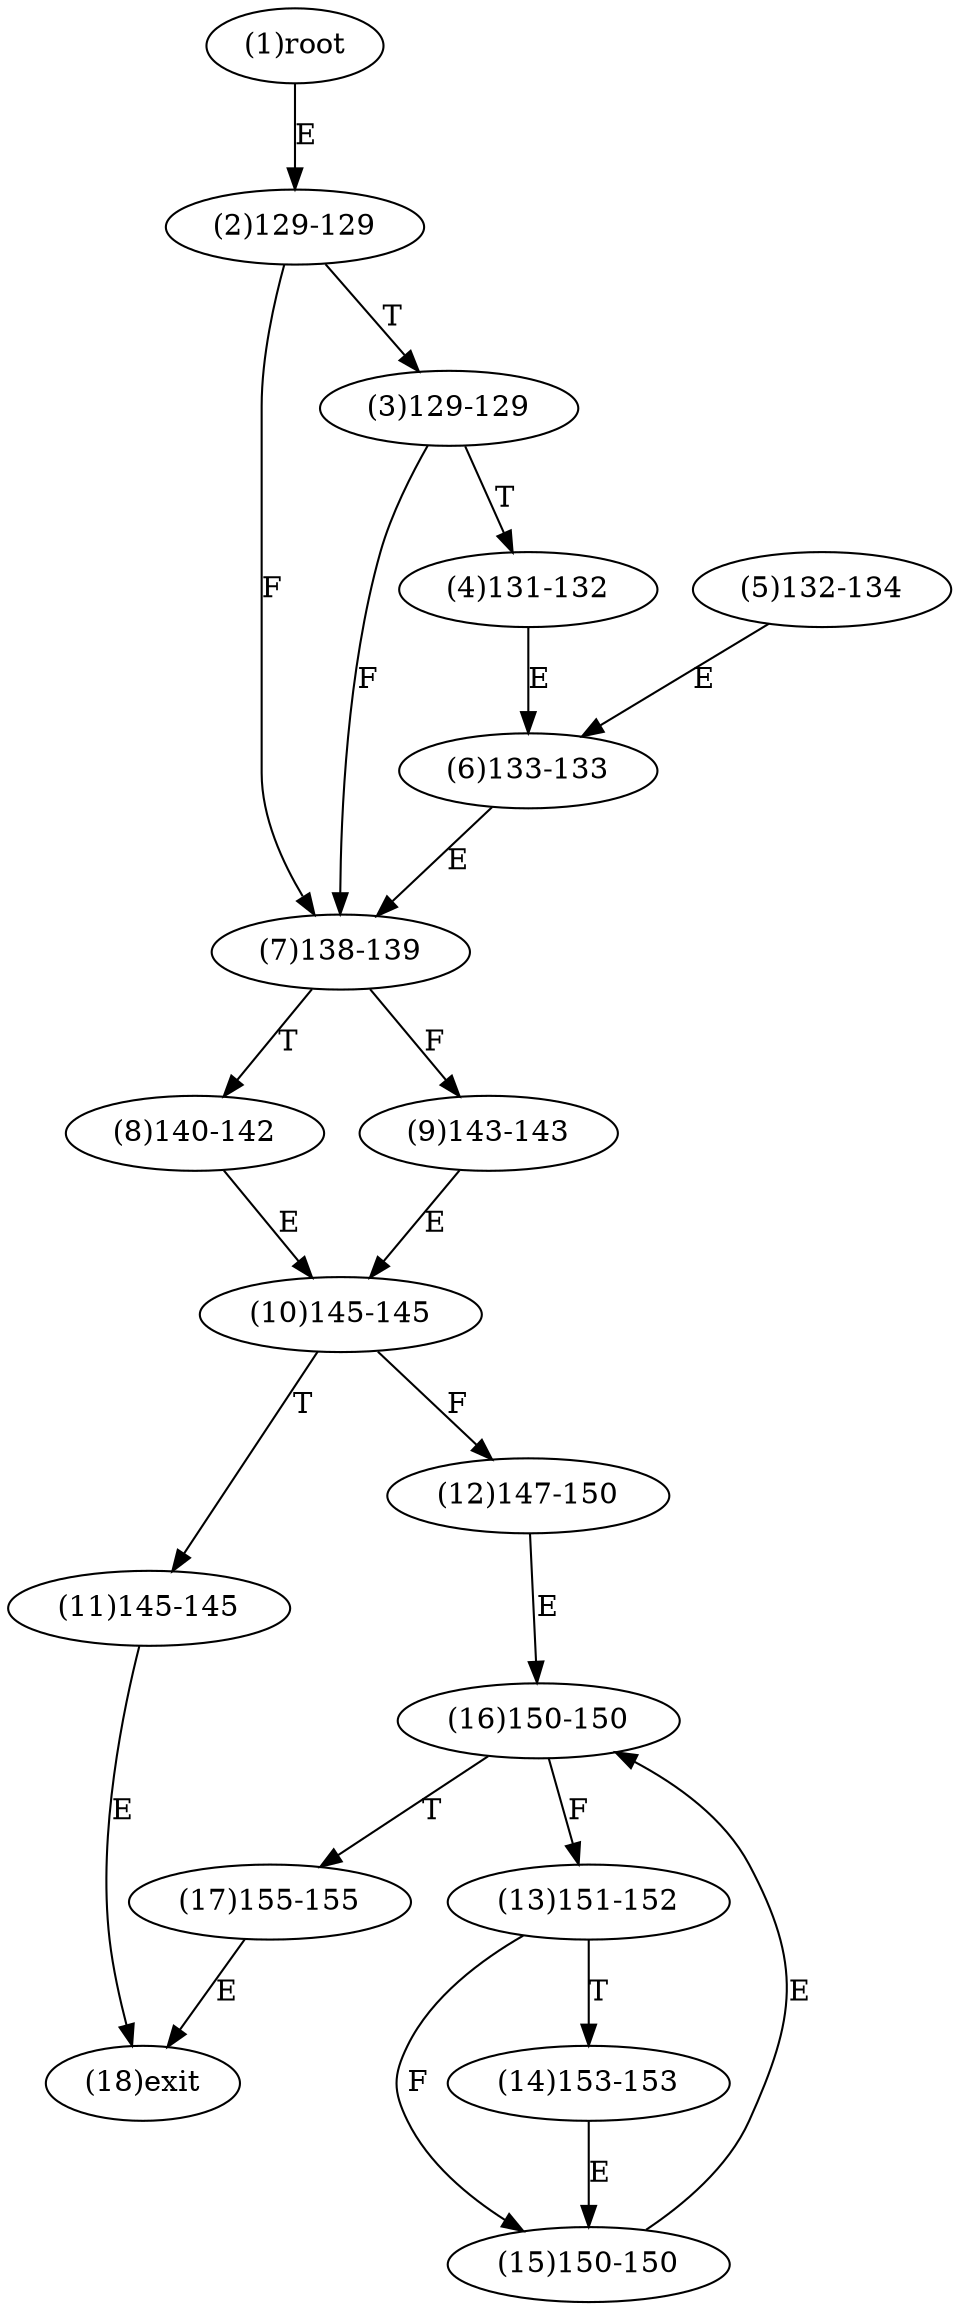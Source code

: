 digraph "" { 
1[ label="(1)root"];
2[ label="(2)129-129"];
3[ label="(3)129-129"];
4[ label="(4)131-132"];
5[ label="(5)132-134"];
6[ label="(6)133-133"];
7[ label="(7)138-139"];
8[ label="(8)140-142"];
9[ label="(9)143-143"];
10[ label="(10)145-145"];
11[ label="(11)145-145"];
12[ label="(12)147-150"];
13[ label="(13)151-152"];
14[ label="(14)153-153"];
15[ label="(15)150-150"];
17[ label="(17)155-155"];
16[ label="(16)150-150"];
18[ label="(18)exit"];
1->2[ label="E"];
2->7[ label="F"];
2->3[ label="T"];
3->7[ label="F"];
3->4[ label="T"];
4->6[ label="E"];
5->6[ label="E"];
6->7[ label="E"];
7->9[ label="F"];
7->8[ label="T"];
8->10[ label="E"];
9->10[ label="E"];
10->12[ label="F"];
10->11[ label="T"];
11->18[ label="E"];
12->16[ label="E"];
13->15[ label="F"];
13->14[ label="T"];
14->15[ label="E"];
15->16[ label="E"];
16->13[ label="F"];
16->17[ label="T"];
17->18[ label="E"];
}